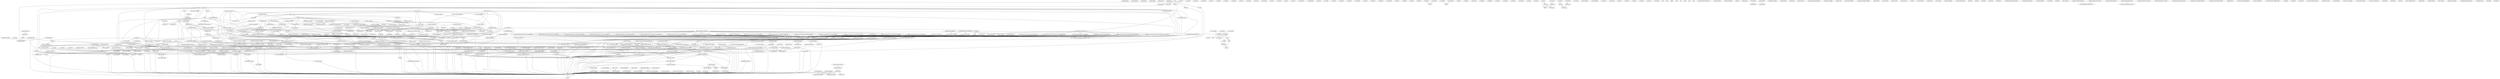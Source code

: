 digraph callgraph {
"_ZdaPv" [label="operator delete []"];
"_ZdaPvj" [label="operator delete []"];
"_ZdlPv" [label="operator delete"];
"_ZdlPvj" [label="operator delete"];
"_Znaj" [label="operator new []"];
"_Znwj" [label="operator new"];
"__aeabi_double_init" [];
"__aeabi_float_init" [];
"__assert_func" [];
"__wrap_acos" [];
"__wrap_acosf" [];
"__wrap_acosh" [];
"__wrap_acoshf" [];
"__wrap_asin" [];
"__wrap_asinf" [];
"__wrap_asinh" [];
"__wrap_asinhf" [];
"__wrap_atan" [];
"__wrap_atanf" [];
"__wrap_atanh" [];
"__wrap_atanhf" [];
"__wrap_calloc" [];
"__wrap_cbrt" [];
"__wrap_cbrtf" [];
"__wrap_ceil" [];
"__wrap_ceilf" [];
"__wrap_copysign" [];
"__wrap_copysignf" [];
"__wrap_cosh" [];
"__wrap_coshf" [];
"__wrap_drem" [];
"__wrap_dremf" [];
"__wrap_exp10" [];
"__wrap_exp10f" [];
"__wrap_exp2" [];
"__wrap_exp2f" [];
"__wrap_expm1" [];
"__wrap_expm1f" [];
"__wrap_floor" [];
"__wrap_floorf" [];
"__wrap_fma" [];
"__wrap_fmaf" [];
"__wrap_fmod" [];
"__wrap_fmodf" [];
"__wrap_free" [];
"__wrap_getchar" [];
"__wrap_hypot" [];
"__wrap_hypotf" [];
"__wrap_ldexp" [];
"__wrap_ldexpf" [];
"__wrap_log10" [];
"__wrap_log10f" [];
"__wrap_log1p" [];
"__wrap_log1pf" [];
"__wrap_log2" [];
"__wrap_log2f" [];
"__wrap_malloc" [];
"__wrap_pow" [];
"__wrap_powf" [];
"__wrap_powint" [];
"__wrap_powintf" [];
"__wrap_printf" [];
"__wrap_putchar" [];
"__wrap_puts" [];
"__wrap_realloc" [];
"__wrap_remainder" [];
"__wrap_remainderf" [];
"__wrap_remquo" [];
"__wrap_remquof" [];
"__wrap_round" [];
"__wrap_roundf" [];
"__wrap_sinh" [];
"__wrap_sinhf" [];
"__wrap_snprintf" [];
"__wrap_sprintf" [];
"__wrap_tanh" [];
"__wrap_tanhf" [];
"__wrap_trunc" [];
"__wrap_truncf" [];
"__wrap_vprintf" [];
"__wrap_vsnprintf" [];
"_atoi" [];
"_close" [];
"_data_stage_xact" [];
"_etoa" [];
"_exit" [];
"_ff_pull_const_addr" [];
"_ff_pull_n" [];
"_ff_push_const_addr" [];
"_ff_push_n" [];
"_fstat" [];
"_ftoa" [];
"_getpid" [];
"_gettimeofday" [];
"_gpio_set_irq_enabled" [];
"_hw_endpoint_alloc" [];
"_hw_endpoint_buffer_control_update32" [];
"_hw_endpoint_close" [];
"_hw_endpoint_xfer_sync" [];
"_isatty" [];
"_kill" [];
"_lseek" [];
"_ntoa_format" [];
"_ntoa_long" [];
"_ntoa_long_long" [];
"_open" [];
"_out_buffer" [];
"_out_fct" [];
"_out_null" [];
"_out_rev" [];
"_prep_out_transaction" [];
"_read" [];
"_retrieve_unique_id_on_boot" [];
"_sbrk" [];
"_times" [];
"_tu_fifo_peek" [];
"_tu_fifo_peek_n" [];
"_tu_fifo_read_n" [];
"_tu_fifo_write_n" [];
"_vsnprintf" [];
"_watchdog_enable" [];
"_write" [];
"add_alarm_under_lock" [];
"advance_index" [];
"alarm_pool_add_alarm_at" [];
"alarm_pool_add_alarm_at_force_in_context" [];
"alarm_pool_add_repeating_timer_us" [];
"alarm_pool_alarm_callback" [];
"alarm_pool_cancel_alarm" [];
"alarm_pool_core_num" [];
"alarm_pool_create" [];
"alarm_pool_create_with_unused_hardware_alarm" [];
"alarm_pool_destroy" [];
"alarm_pool_dump" [];
"alarm_pool_dump_key" [];
"alarm_pool_get_default" [];
"alarm_pool_hardware_alarm_num" [];
"alarm_pool_init_default" [];
"alarm_pool_post_alloc_init" [];
"best_effort_wfe_or_timeout" [];
"busy_wait_ms" [];
"busy_wait_until" [];
"busy_wait_us" [];
"busy_wait_us_32" [];
"cancel_repeating_timer" [];
"cdcd_control_xfer_cb" [];
"cdcd_init" [];
"cdcd_open" [];
"cdcd_reset" [];
"cdcd_xfer_cb" [];
"check_per_iteration_timeout_us" [];
"check_single_timeout_us" [];
"check_sys_clock_khz" [];
"clock_configure" [];
"clock_configure_gpin" [];
"clock_get_hz" [];
"clock_gpio_init_int_frac" [];
"clock_set_reported_hz" [];
"clock_stop" [];
"clocks_enable_resus" [];
"clocks_handle_resus" [];
"clocks_init" [];
"clocks_irq_handler" [];
"configuration_reset" [];
"critical_section_deinit" [];
"critical_section_init" [];
"critical_section_init_with_lock_num" [];
"datetime_to_str" [];
"dcd_connect" [];
"dcd_disconnect" [];
"dcd_edpt0_status_complete" [];
"dcd_edpt_clear_stall" [];
"dcd_edpt_close" [];
"dcd_edpt_close_all" [];
"dcd_edpt_open" [];
"dcd_edpt_stall" [];
"dcd_edpt_xfer" [];
"dcd_event_handler" [];
"dcd_init" [];
"dcd_int_disable" [];
"dcd_int_enable" [];
"dcd_int_handler" [];
"dcd_remote_wakeup" [];
"dcd_rp2040_irq" [];
"dcd_set_address" [];
"dcd_sof_enable" [];
"dpow_0" [];
"dpow_1" [];
"dpow_int2" [];
"dpowint_0" [];
"drem_0" [];
"e15_is_bulkin_ep" [];
"e15_is_critical_frame_period" [];
"exit" [];
"flash_cs_force" [];
"flash_do_cmd" [];
"flash_enable_xip_via_boot2" [];
"flash_get_unique_id" [];
"flash_init_boot2_copyout" [];
"flash_range_erase" [];
"flash_range_program" [];
"fpow_0" [];
"fpow_int2" [];
"fpowint_0" [];
"frem_0" [];
"frequency_count_khz" [];
"get_user_irq_claim_index" [];
"getchar_timeout_us" [];
"gpio_acknowledge_irq" [];
"gpio_add_raw_irq_handler_masked" [];
"gpio_add_raw_irq_handler_with_order_priority_masked" [];
"gpio_debug_pins_init" [];
"gpio_default_irq_handler" [];
"gpio_deinit" [];
"gpio_get_drive_strength" [];
"gpio_get_function" [];
"gpio_get_pad" [];
"gpio_get_slew_rate" [];
"gpio_init" [];
"gpio_init_mask" [];
"gpio_is_input_hysteresis_enabled" [];
"gpio_remove_raw_irq_handler_masked" [];
"gpio_set_dormant_irq_enabled" [];
"gpio_set_drive_strength" [];
"gpio_set_function" [];
"gpio_set_inover" [];
"gpio_set_input_enabled" [];
"gpio_set_input_hysteresis_enabled" [];
"gpio_set_irq_callback" [];
"gpio_set_irq_enabled" [];
"gpio_set_irq_enabled_with_callback" [];
"gpio_set_irqover" [];
"gpio_set_oeover" [];
"gpio_set_outover" [];
"gpio_set_pulls" [];
"gpio_set_slew_rate" [];
"hard_assertion_failure" [];
"hardware_alarm_cancel" [];
"hardware_alarm_claim" [];
"hardware_alarm_claim_unused" [];
"hardware_alarm_force_irq" [];
"hardware_alarm_irq_handler" [];
"hardware_alarm_is_claimed" [];
"hardware_alarm_set_callback" [];
"hardware_alarm_set_target" [];
"hardware_alarm_unclaim" [];
"hw_claim_clear" [];
"hw_claim_lock" [];
"hw_claim_or_assert" [];
"hw_claim_unlock" [];
"hw_claim_unused_from_range" [];
"hw_endpoint_close" [];
"hw_endpoint_get_by_addr" [];
"hw_endpoint_init" [];
"hw_endpoint_reset_transfer" [];
"hw_endpoint_start_next_buffer" [];
"hw_endpoint_xfer" [];
"hw_endpoint_xfer_continue" [];
"hw_endpoint_xfer_start" [];
"hw_handle_buff_status" [];
"hw_is_claimed" [];
"i2c_deinit" [];
"i2c_init" [];
"i2c_read_blocking" [];
"i2c_read_blocking_internal" [];
"i2c_read_blocking_until" [];
"i2c_read_timeout_per_char_us" [];
"i2c_set_baudrate" [];
"i2c_set_slave_mode" [];
"i2c_write_blocking" [];
"i2c_write_blocking_internal" [];
"i2c_write_blocking_until" [];
"i2c_write_timeout_per_char_us" [];
"init_per_iteration_timeout_us" [];
"init_single_timeout_until" [];
"insert_branch_and_link" [];
"invoke_class_control" [];
"irq_add_shared_handler" [];
"irq_add_tail_to_free_list" [];
"irq_get_exclusive_handler" [];
"irq_get_priority" [];
"irq_get_vtable_handler" [];
"irq_has_shared_handler" [];
"irq_init_priorities" [];
"irq_is_enabled" [];
"irq_remove_handler" [];
"irq_set_enabled" [];
"irq_set_exclusive_handler" [];
"irq_set_mask_enabled" [];
"irq_set_pending" [];
"irq_set_priority" [];
"ll_sht3x_read_status_register" [];
"lock_init" [];
"low_priority_worker_irq" [];
"main" [];
"make_branch" [];
"missing_double_func_shim" [];
"missing_float_func_shim" [];
"mutex_enter_block_until" [];
"mutex_enter_blocking" [];
"mutex_enter_timeout_ms" [];
"mutex_enter_timeout_us" [];
"mutex_exit" [];
"mutex_init" [];
"mutex_try_enter" [];
"mutex_try_enter_block_until" [];
"next_striped_spin_lock_num" [];
"panic" [];
"panic_unsupported" [];
"ph_add_child_node" [];
"ph_clear" [];
"ph_create" [];
"ph_destroy" [];
"ph_dump" [];
"ph_dump_node" [];
"ph_merge_nodes" [];
"ph_merge_two_pass" [];
"ph_post_alloc_init" [];
"ph_remove_and_free_node" [];
"ph_remove_any_head" [];
"ph_remove_head" [];
"pico_get_unique_board_id" [];
"pico_get_unique_board_id_string" [];
"pll_deinit" [];
"pll_init" [];
"prepare_ep_buffer" [];
"process_control_request" [];
"process_get_descriptor" [];
"process_set_config" [];
"putchar_raw" [];
"puts_raw" [];
"queue_add_blocking" [];
"queue_add_internal" [];
"queue_free" [];
"queue_init_with_spinlock" [];
"queue_peek_blocking" [];
"queue_peek_internal" [];
"queue_remove_blocking" [];
"queue_remove_internal" [];
"queue_try_add" [];
"queue_try_peek" [];
"queue_try_remove" [];
"recursive_mutex_enter_block_until" [];
"recursive_mutex_enter_blocking" [];
"recursive_mutex_enter_timeout_ms" [];
"recursive_mutex_enter_timeout_us" [];
"recursive_mutex_exit" [];
"recursive_mutex_init" [];
"recursive_mutex_try_enter" [];
"repeating_timer_callback" [];
"reset_non_control_endpoints" [];
"reset_usb_boot" [];
"resetd_control_xfer_cb" [];
"resetd_init" [];
"resetd_open" [];
"resetd_reset" [];
"resetd_xfer_cb" [];
"rom_data_lookup" [];
"rom_func_lookup" [];
"rom_funcs_lookup" [];
"rp2040_chip_version" [];
"rp2040_usb_device_enumeration_fix" [];
"rp2040_usb_init" [];
"running_on_fpga" [];
"runtime_init" [];
"runtime_install_stack_guard" [];
"sem_acquire_block_until" [];
"sem_acquire_blocking" [];
"sem_acquire_timeout_ms" [];
"sem_acquire_timeout_us" [];
"sem_available" [];
"sem_init" [];
"sem_release" [];
"sem_reset" [];
"sem_try_acquire" [];
"sensirion_common_bytes_to_float" [];
"sensirion_common_bytes_to_int16_t" [];
"sensirion_common_bytes_to_int32_t" [];
"sensirion_common_bytes_to_uint16_t" [];
"sensirion_common_bytes_to_uint32_t" [];
"sensirion_common_copy_bytes" [];
"sensirion_common_float_to_bytes" [];
"sensirion_common_int16_t_to_bytes" [];
"sensirion_common_int32_t_to_bytes" [];
"sensirion_common_uint16_t_to_bytes" [];
"sensirion_common_uint32_t_to_bytes" [];
"sensirion_i2c_add_bytes_to_buffer" [];
"sensirion_i2c_add_command16_to_buffer" [];
"sensirion_i2c_add_command8_to_buffer" [];
"sensirion_i2c_add_command_to_buffer" [];
"sensirion_i2c_add_float_to_buffer" [];
"sensirion_i2c_add_int16_t_to_buffer" [];
"sensirion_i2c_add_int32_t_to_buffer" [];
"sensirion_i2c_add_uint16_t_to_buffer" [];
"sensirion_i2c_add_uint32_t_to_buffer" [];
"sensirion_i2c_check_crc" [];
"sensirion_i2c_delayed_read_cmd" [];
"sensirion_i2c_fill_cmd_send_buf" [];
"sensirion_i2c_general_call_reset" [];
"sensirion_i2c_generate_crc" [];
"sensirion_i2c_hal_read" [];
"sensirion_i2c_hal_sleep_usec" [];
"sensirion_i2c_hal_write" [];
"sensirion_i2c_read_cmd" [];
"sensirion_i2c_read_data_inplace" [];
"sensirion_i2c_read_words" [];
"sensirion_i2c_read_words_as_bytes" [];
"sensirion_i2c_write_cmd" [];
"sensirion_i2c_write_cmd_with_args" [];
"sensirion_i2c_write_data" [];
"set_raw_irq_handler_and_unlock" [];
"set_sys_clock_48mhz" [];
"set_sys_clock_pll" [];
"settimeofday" [];
"setup_default_uart" [];
"sht3x_blocking_read_measurement" [];
"sht3x_clear_status_register" [];
"sht3x_disable_heater" [];
"sht3x_enable_heater" [];
"sht3x_init" [];
"sht3x_measure_single_shot" [];
"sht3x_measure_single_shot_high_repeatability" [];
"sht3x_measure_single_shot_high_repeatability_clock_stretching" [];
"sht3x_measure_single_shot_low_repeatability" [];
"sht3x_measure_single_shot_low_repeatability_clock_stretching" [];
"sht3x_measure_single_shot_medium_repeatability" [];
"sht3x_measure_single_shot_medium_repeatability_clock_stretching" [];
"sht3x_read_measurement" [];
"sht3x_read_status_register" [];
"sht3x_soft_reset" [];
"sht3x_start_art_measurement" [];
"sht3x_start_measurement_0_5_mps_high_repeatability" [];
"sht3x_start_measurement_0_5_mps_low_repeatability" [];
"sht3x_start_measurement_0_5_mps_medium_repeatability" [];
"sht3x_start_measurement_10_mps_high_repeatability" [];
"sht3x_start_measurement_10_mps_low_repeatability" [];
"sht3x_start_measurement_10_mps_medium_repeatability" [];
"sht3x_start_measurement_1_mps_high_repeatability" [];
"sht3x_start_measurement_1_mps_low_repeatability" [];
"sht3x_start_measurement_1_mps_medium_repeatability" [];
"sht3x_start_measurement_2_mps_high_repeatability" [];
"sht3x_start_measurement_2_mps_low_repeatability" [];
"sht3x_start_measurement_2_mps_medium_repeatability" [];
"sht3x_start_measurement_4_mps_high_repeatability" [];
"sht3x_start_measurement_4_mps_low_repeatability" [];
"sht3x_start_measurement_4_mps_medium_repeatability" [];
"sht3x_start_periodic_measurement" [];
"sht3x_stop_measurement" [];
"signal_humidity" [];
"signal_temperature" [];
"sleep_ms" [];
"sleep_until" [];
"sleep_until_callback" [];
"sleep_us" [];
"spin_lock_claim" [];
"spin_lock_claim_mask" [];
"spin_lock_claim_unused" [];
"spin_lock_init" [];
"spin_lock_is_claimed" [];
"spin_lock_unclaim" [];
"spin_locks_reset" [];
"stdio_buffered_printer" [];
"stdio_filter_driver" [];
"stdio_flush" [];
"stdio_get_until" [];
"stdio_init_all" [];
"stdio_out_chars_crlf" [];
"stdio_out_chars_no_crlf" [];
"stdio_put_string" [];
"stdio_set_chars_available_callback" [];
"stdio_set_driver_enabled" [];
"stdio_set_translate_crlf" [];
"stdio_stack_buffer_flush" [];
"stdio_usb_connected" [];
"stdio_usb_in_chars" [];
"stdio_usb_init" [];
"stdio_usb_out_chars" [];
"stdio_usb_set_chars_available_callback" [];
"stdout_serialize_begin" [];
"stdout_serialize_end" [];
"sync_ep_buffer" [];
"time_us_64" [];
"timer_pool_entry_comparator" [];
"timer_task" [];
"tu_desc_find" [];
"tu_desc_find2" [];
"tu_desc_find3" [];
"tu_desc_get_interface_total_len" [];
"tu_edpt_bind_driver" [];
"tu_edpt_claim" [];
"tu_edpt_release" [];
"tu_edpt_stream_init" [];
"tu_edpt_stream_read" [];
"tu_edpt_stream_read_xfer" [];
"tu_edpt_stream_write" [];
"tu_edpt_stream_write_xfer" [];
"tu_edpt_stream_write_zlp_if_needed" [];
"tu_edpt_validate" [];
"tu_fifo_advance_read_pointer" [];
"tu_fifo_advance_write_pointer" [];
"tu_fifo_clear" [];
"tu_fifo_config" [];
"tu_fifo_correct_read_pointer" [];
"tu_fifo_count" [];
"tu_fifo_empty" [];
"tu_fifo_full" [];
"tu_fifo_get_read_info" [];
"tu_fifo_get_write_info" [];
"tu_fifo_overflowed" [];
"tu_fifo_peek" [];
"tu_fifo_peek_n" [];
"tu_fifo_read" [];
"tu_fifo_read_n" [];
"tu_fifo_read_n_const_addr_full_words" [];
"tu_fifo_remaining" [];
"tu_fifo_set_overwritable" [];
"tu_fifo_write" [];
"tu_fifo_write_n" [];
"tu_fifo_write_n_const_addr_full_words" [];
"tud_cdc_line_coding_cb" [];
"tud_cdc_n_available" [];
"tud_cdc_n_connected" [];
"tud_cdc_n_get_line_coding" [];
"tud_cdc_n_get_line_state" [];
"tud_cdc_n_peek" [];
"tud_cdc_n_read" [];
"tud_cdc_n_read_flush" [];
"tud_cdc_n_set_wanted_char" [];
"tud_cdc_n_write" [];
"tud_cdc_n_write_available" [];
"tud_cdc_n_write_clear" [];
"tud_cdc_n_write_flush" [];
"tud_cdc_rx_cb" [];
"tud_connect" [];
"tud_connected" [];
"tud_control_status" [];
"tud_control_xfer" [];
"tud_descriptor_configuration_cb" [];
"tud_descriptor_device_cb" [];
"tud_descriptor_string_cb" [];
"tud_disconnect" [];
"tud_init" [];
"tud_inited" [];
"tud_mounted" [];
"tud_remote_wakeup" [];
"tud_speed_get" [];
"tud_suspended" [];
"tud_task_event_ready" [];
"tud_task_ext" [];
"tusb_init" [];
"tusb_inited" [];
"uart_deinit" [];
"uart_disable_before_lcr_write" [];
"uart_init" [];
"uart_is_readable_within_us" [];
"uart_set_baudrate" [];
"uart_set_break" [];
"uart_set_fifo_enabled" [];
"uart_set_format" [];
"uart_set_translate_crlf" [];
"uart_write_lcr_bits_masked" [];
"usb_irq" [];
"usbd_app_driver_get_cb" [];
"usbd_control_reset" [];
"usbd_control_set_complete_callback" [];
"usbd_control_set_request" [];
"usbd_control_xfer_cb" [];
"usbd_defer_func" [];
"usbd_edpt_busy" [];
"usbd_edpt_claim" [];
"usbd_edpt_clear_stall" [];
"usbd_edpt_close" [];
"usbd_edpt_open" [];
"usbd_edpt_release" [];
"usbd_edpt_stall" [];
"usbd_edpt_stalled" [];
"usbd_edpt_xfer" [];
"usbd_edpt_xfer_fifo" [];
"usbd_int_set" [];
"usbd_open_edpt_pair" [];
"usbd_reset" [];
"usbd_sof_enable" [];
"user_irq_claim" [];
"user_irq_claim_unused" [];
"user_irq_is_claimed" [];
"user_irq_unclaim" [];
"vfctprintf" [];
"vreg_set_voltage" [];
"watchdog_caused_reboot" [];
"watchdog_enable" [];
"watchdog_enable_caused_reboot" [];
"watchdog_get_count" [];
"watchdog_reboot" [];
"watchdog_start_tick" [];
"watchdog_update" [];
"xosc_disable" [];
"xosc_dormant" [];
"xosc_init" [];
"__aeabi_double_init" -> "__assert_func" [style=solid];
"__aeabi_double_init" -> "missing_double_func_shim" [style=dotted];
"__aeabi_double_init" -> "panic" [style=solid];
"__aeabi_double_init" -> "rom_data_lookup" [style=solid];
"__aeabi_double_init" -> "rom_func_lookup" [style=solid];
"__aeabi_float_init" -> "__assert_func" [style=solid];
"__aeabi_float_init" -> "missing_float_func_shim" [style=dotted];
"__aeabi_float_init" -> "rom_data_lookup" [style=solid];
"__aeabi_float_init" -> "rom_func_lookup" [style=solid];
"__assert_func" -> "_exit" [style=solid];
"__wrap_calloc" -> "panic" [style=solid];
"__wrap_fmod" -> "drem_0" [style=solid];
"__wrap_fmodf" -> "frem_0" [style=solid];
"__wrap_getchar" -> "__assert_func" [style=solid];
"__wrap_getchar" -> "stdio_get_until" [style=solid];
"__wrap_malloc" -> "panic" [style=solid];
"__wrap_pow" -> "dpow_0" [style=solid];
"__wrap_pow" -> "dpow_1" [style=solid];
"__wrap_powf" -> "fpow_0" [style=solid];
"__wrap_powint" -> "dpowint_0" [style=solid];
"__wrap_powintf" -> "fpowint_0" [style=solid];
"__wrap_putchar" -> "stdio_put_string" [style=solid];
"__wrap_puts" -> "stdio_flush" [style=solid];
"__wrap_puts" -> "stdio_put_string" [style=solid];
"__wrap_realloc" -> "panic" [style=solid];
"__wrap_remquo" -> "drem_0" [style=solid];
"__wrap_remquof" -> "frem_0" [style=solid];
"__wrap_snprintf" -> "_out_buffer" [style=dotted];
"__wrap_snprintf" -> "_vsnprintf" [style=solid];
"__wrap_sprintf" -> "_out_buffer" [style=dotted];
"__wrap_sprintf" -> "_vsnprintf" [style=solid];
"__wrap_vprintf" -> "stdio_buffered_printer" [style=dotted];
"__wrap_vprintf" -> "stdio_flush" [style=solid];
"__wrap_vprintf" -> "stdio_stack_buffer_flush" [style=solid];
"__wrap_vprintf" -> "stdout_serialize_begin" [style=solid];
"__wrap_vprintf" -> "stdout_serialize_end" [style=solid];
"__wrap_vprintf" -> "vfctprintf" [style=solid];
"__wrap_vsnprintf" -> "_out_buffer" [style=dotted];
"__wrap_vsnprintf" -> "_vsnprintf" [style=solid];
"_data_stage_xact" -> "usbd_edpt_xfer" [style=solid];
"_etoa" -> "_ftoa" [style=solid];
"_etoa" -> "_ntoa_long" [style=solid];
"_ff_pull_n" -> "_ff_pull_const_addr" [style=solid];
"_ff_push_n" -> "_ff_push_const_addr" [style=solid];
"_ftoa" -> "_etoa" [style=solid];
"_ftoa" -> "_out_rev" [style=solid];
"_gettimeofday" -> "__assert_func" [style=solid];
"_gettimeofday" -> "time_us_64" [style=solid];
"_gpio_set_irq_enabled" -> "gpio_acknowledge_irq" [style=solid];
"_hw_endpoint_alloc" -> "__assert_func" [style=solid];
"_hw_endpoint_buffer_control_update32" -> "panic" [style=solid];
"_hw_endpoint_xfer_sync" -> "sync_ep_buffer" [style=solid];
"_ntoa_format" -> "_out_rev" [style=solid];
"_ntoa_long" -> "_ntoa_format" [style=solid];
"_ntoa_long_long" -> "_ntoa_format" [style=solid];
"_prep_out_transaction" -> "tu_fifo_remaining" [style=solid];
"_prep_out_transaction" -> "usbd_edpt_claim" [style=solid];
"_prep_out_transaction" -> "usbd_edpt_release" [style=solid];
"_prep_out_transaction" -> "usbd_edpt_xfer" [style=solid];
"_read" -> "stdio_get_until" [style=solid];
"_retrieve_unique_id_on_boot" -> "flash_get_unique_id" [style=solid];
"_times" -> "__assert_func" [style=solid];
"_times" -> "time_us_64" [style=solid];
"_tu_fifo_peek_n" -> "_ff_pull_n" [style=solid];
"_tu_fifo_read_n" -> "_tu_fifo_peek_n" [style=solid];
"_tu_fifo_read_n" -> "advance_index" [style=solid];
"_tu_fifo_read_n" -> "mutex_enter_timeout_ms" [style=solid];
"_tu_fifo_read_n" -> "mutex_exit" [style=solid];
"_tu_fifo_write_n" -> "_ff_push_n" [style=solid];
"_tu_fifo_write_n" -> "advance_index" [style=solid];
"_tu_fifo_write_n" -> "mutex_enter_timeout_ms" [style=solid];
"_tu_fifo_write_n" -> "mutex_exit" [style=solid];
"_vsnprintf" -> "_atoi" [style=solid];
"_vsnprintf" -> "_etoa" [style=solid];
"_vsnprintf" -> "_ftoa" [style=solid];
"_vsnprintf" -> "_ntoa_long" [style=solid];
"_vsnprintf" -> "_ntoa_long_long" [style=solid];
"_vsnprintf" -> "_out_null" [style=dotted];
"_watchdog_enable" -> "watchdog_update" [style=solid];
"_write" -> "stdio_put_string" [style=solid];
"add_alarm_under_lock" -> "__assert_func" [style=solid];
"add_alarm_under_lock" -> "hardware_alarm_set_target" [style=solid];
"add_alarm_under_lock" -> "ph_merge_nodes" [style=solid];
"add_alarm_under_lock" -> "ph_remove_and_free_node" [style=solid];
"alarm_pool_add_alarm_at" -> "__assert_func" [style=solid];
"alarm_pool_add_alarm_at" -> "add_alarm_under_lock" [style=solid];
"alarm_pool_add_alarm_at" -> "time_us_64" [style=solid];
"alarm_pool_add_alarm_at_force_in_context" -> "__assert_func" [style=solid];
"alarm_pool_add_alarm_at_force_in_context" -> "add_alarm_under_lock" [style=solid];
"alarm_pool_add_alarm_at_force_in_context" -> "hardware_alarm_force_irq" [style=solid];
"alarm_pool_add_repeating_timer_us" -> "__assert_func" [style=solid];
"alarm_pool_add_repeating_timer_us" -> "alarm_pool_add_alarm_at" [style=solid];
"alarm_pool_add_repeating_timer_us" -> "repeating_timer_callback" [style=dotted];
"alarm_pool_add_repeating_timer_us" -> "time_us_64" [style=solid];
"alarm_pool_alarm_callback" -> "__assert_func" [style=solid];
"alarm_pool_alarm_callback" -> "add_alarm_under_lock" [style=solid];
"alarm_pool_alarm_callback" -> "hardware_alarm_set_target" [style=solid];
"alarm_pool_alarm_callback" -> "ph_remove_head" [style=solid];
"alarm_pool_alarm_callback" -> "time_us_64" [style=solid];
"alarm_pool_cancel_alarm" -> "__assert_func" [style=solid];
"alarm_pool_cancel_alarm" -> "ph_remove_and_free_node" [style=solid];
"alarm_pool_create" -> "alarm_pool_post_alloc_init" [style=solid];
"alarm_pool_create" -> "hardware_alarm_claim" [style=solid];
"alarm_pool_create" -> "ph_create" [style=solid];
"alarm_pool_create" -> "timer_pool_entry_comparator" [style=dotted];
"alarm_pool_create_with_unused_hardware_alarm" -> "alarm_pool_post_alloc_init" [style=solid];
"alarm_pool_create_with_unused_hardware_alarm" -> "hardware_alarm_claim_unused" [style=solid];
"alarm_pool_create_with_unused_hardware_alarm" -> "ph_create" [style=solid];
"alarm_pool_create_with_unused_hardware_alarm" -> "timer_pool_entry_comparator" [style=dotted];
"alarm_pool_destroy" -> "__assert_func" [style=solid];
"alarm_pool_destroy" -> "hardware_alarm_set_callback" [style=solid];
"alarm_pool_destroy" -> "hardware_alarm_unclaim" [style=solid];
"alarm_pool_destroy" -> "ph_destroy" [style=solid];
"alarm_pool_dump" -> "alarm_pool_dump_key" [style=dotted];
"alarm_pool_dump" -> "ph_dump" [style=solid];
"alarm_pool_dump_key" -> "__assert_func" [style=solid];
"alarm_pool_get_default" -> "__assert_func" [style=solid];
"alarm_pool_init_default" -> "alarm_pool_post_alloc_init" [style=solid];
"alarm_pool_init_default" -> "hardware_alarm_claim" [style=solid];
"alarm_pool_init_default" -> "lock_init" [style=solid];
"alarm_pool_init_default" -> "ph_post_alloc_init" [style=solid];
"alarm_pool_init_default" -> "timer_pool_entry_comparator" [style=dotted];
"alarm_pool_post_alloc_init" -> "alarm_pool_alarm_callback" [style=dotted];
"alarm_pool_post_alloc_init" -> "hardware_alarm_cancel" [style=solid];
"alarm_pool_post_alloc_init" -> "hardware_alarm_set_callback" [style=solid];
"alarm_pool_post_alloc_init" -> "next_striped_spin_lock_num" [style=solid];
"best_effort_wfe_or_timeout" -> "alarm_pool_add_alarm_at" [style=solid];
"best_effort_wfe_or_timeout" -> "alarm_pool_cancel_alarm" [style=solid];
"best_effort_wfe_or_timeout" -> "alarm_pool_get_default" [style=solid];
"best_effort_wfe_or_timeout" -> "sleep_until_callback" [style=dotted];
"busy_wait_ms" -> "busy_wait_us" [style=solid];
"busy_wait_ms" -> "busy_wait_us_32" [style=solid];
"busy_wait_us" -> "__assert_func" [style=solid];
"busy_wait_us" -> "busy_wait_until" [style=solid];
"busy_wait_us" -> "time_us_64" [style=solid];
"busy_wait_us_32" -> "busy_wait_us" [style=solid];
"cancel_repeating_timer" -> "alarm_pool_cancel_alarm" [style=solid];
"cdcd_control_xfer_cb" -> "tu_fifo_set_overwritable" [style=solid];
"cdcd_control_xfer_cb" -> "tud_cdc_line_coding_cb" [style=dotted];
"cdcd_control_xfer_cb" -> "tud_control_status" [style=solid];
"cdcd_control_xfer_cb" -> "tud_control_xfer" [style=solid];
"cdcd_init" -> "mutex_init" [style=solid];
"cdcd_init" -> "tu_fifo_config" [style=solid];
"cdcd_open" -> "_prep_out_transaction" [style=solid];
"cdcd_open" -> "usbd_edpt_open" [style=solid];
"cdcd_open" -> "usbd_open_edpt_pair" [style=solid];
"cdcd_reset" -> "tu_fifo_clear" [style=solid];
"cdcd_reset" -> "tu_fifo_set_overwritable" [style=solid];
"cdcd_xfer_cb" -> "_prep_out_transaction" [style=solid];
"cdcd_xfer_cb" -> "tu_fifo_count" [style=solid];
"cdcd_xfer_cb" -> "tu_fifo_empty" [style=solid];
"cdcd_xfer_cb" -> "tu_fifo_write_n" [style=solid];
"cdcd_xfer_cb" -> "tud_cdc_n_write_flush" [style=solid];
"cdcd_xfer_cb" -> "tud_cdc_rx_cb" [style=dotted];
"cdcd_xfer_cb" -> "usbd_edpt_claim" [style=solid];
"cdcd_xfer_cb" -> "usbd_edpt_xfer" [style=solid];
"check_per_iteration_timeout_us" -> "__assert_func" [style=solid];
"check_per_iteration_timeout_us" -> "time_us_64" [style=solid];
"clock_configure" -> "__assert_func" [style=solid];
"clock_configure_gpin" -> "clock_configure" [style=solid];
"clock_configure_gpin" -> "gpio_set_function" [style=solid];
"clock_gpio_init_int_frac" -> "gpio_set_function" [style=solid];
"clocks_enable_resus" -> "clocks_irq_handler" [style=dotted];
"clocks_enable_resus" -> "irq_set_enabled" [style=solid];
"clocks_enable_resus" -> "irq_set_exclusive_handler" [style=solid];
"clocks_handle_resus" -> "__assert_func" [style=solid];
"clocks_handle_resus" -> "clock_configure" [style=solid];
"clocks_handle_resus" -> "clock_get_hz" [style=solid];
"clocks_init" -> "clock_configure" [style=solid];
"clocks_init" -> "pll_init" [style=solid];
"clocks_init" -> "running_on_fpga" [style=solid];
"clocks_init" -> "watchdog_start_tick" [style=solid];
"clocks_init" -> "xosc_init" [style=solid];
"clocks_irq_handler" -> "clocks_handle_resus" [style=solid];
"clocks_irq_handler" -> "panic" [style=solid];
"configuration_reset" -> "usbd_app_driver_get_cb" [style=dotted];
"critical_section_deinit" -> "spin_lock_unclaim" [style=solid];
"critical_section_init" -> "critical_section_init_with_lock_num" [style=solid];
"critical_section_init" -> "spin_lock_claim_unused" [style=solid];
"dcd_edpt_clear_stall" -> "_hw_endpoint_buffer_control_update32" [style=solid];
"dcd_edpt_clear_stall" -> "hw_endpoint_get_by_addr" [style=solid];
"dcd_edpt_close" -> "hw_endpoint_close" [style=solid];
"dcd_edpt_close_all" -> "reset_non_control_endpoints" [style=solid];
"dcd_edpt_open" -> "__assert_func" [style=solid];
"dcd_edpt_open" -> "hw_endpoint_init" [style=solid];
"dcd_edpt_stall" -> "_hw_endpoint_buffer_control_update32" [style=solid];
"dcd_edpt_stall" -> "hw_endpoint_get_by_addr" [style=solid];
"dcd_edpt_xfer" -> "__assert_func" [style=solid];
"dcd_edpt_xfer" -> "hw_endpoint_xfer" [style=solid];
"dcd_event_handler" -> "tu_fifo_write" [style=solid];
"dcd_event_handler" -> "usbd_app_driver_get_cb" [style=dotted];
"dcd_init" -> "__assert_func" [style=solid];
"dcd_init" -> "dcd_connect" [style=solid];
"dcd_init" -> "dcd_rp2040_irq" [style=dotted];
"dcd_init" -> "hw_endpoint_init" [style=solid];
"dcd_init" -> "irq_add_shared_handler" [style=solid];
"dcd_init" -> "reset_non_control_endpoints" [style=solid];
"dcd_init" -> "rp2040_usb_init" [style=solid];
"dcd_int_disable" -> "__assert_func" [style=solid];
"dcd_int_disable" -> "irq_set_enabled" [style=solid];
"dcd_int_enable" -> "__assert_func" [style=solid];
"dcd_int_enable" -> "irq_set_enabled" [style=solid];
"dcd_int_handler" -> "dcd_rp2040_irq" [style=solid];
"dcd_remote_wakeup" -> "__assert_func" [style=solid];
"dcd_rp2040_irq" -> "dcd_event_handler" [style=solid];
"dcd_rp2040_irq" -> "hw_endpoint_get_by_addr" [style=solid];
"dcd_rp2040_irq" -> "hw_endpoint_start_next_buffer" [style=solid];
"dcd_rp2040_irq" -> "hw_handle_buff_status" [style=solid];
"dcd_rp2040_irq" -> "panic" [style=solid];
"dcd_rp2040_irq" -> "reset_non_control_endpoints" [style=solid];
"dcd_set_address" -> "__assert_func" [style=solid];
"dcd_set_address" -> "hw_endpoint_xfer" [style=solid];
"dpow_0" -> "dpow_0" [style=solid];
"dpow_0" -> "dpow_1" [style=solid];
"dpow_0" -> "dpow_int2" [style=solid];
"dpow_int2" -> "dpow_int2" [style=solid];
"dpowint_0" -> "dpow_1" [style=solid];
"dpowint_0" -> "dpow_int2" [style=solid];
"dpowint_0" -> "dpowint_0" [style=solid];
"e15_is_critical_frame_period" -> "e15_is_bulkin_ep" [style=solid];
"exit" -> "_exit" [style=solid];
"flash_do_cmd" -> "__assert_func" [style=solid];
"flash_do_cmd" -> "flash_cs_force" [style=solid];
"flash_do_cmd" -> "flash_enable_xip_via_boot2" [style=solid];
"flash_do_cmd" -> "flash_init_boot2_copyout" [style=solid];
"flash_get_unique_id" -> "flash_do_cmd" [style=solid];
"flash_range_erase" -> "__assert_func" [style=solid];
"flash_range_erase" -> "flash_enable_xip_via_boot2" [style=solid];
"flash_range_erase" -> "flash_init_boot2_copyout" [style=solid];
"flash_range_program" -> "__assert_func" [style=solid];
"flash_range_program" -> "flash_enable_xip_via_boot2" [style=solid];
"flash_range_program" -> "flash_init_boot2_copyout" [style=solid];
"fpow_0" -> "fpow_0" [style=solid];
"fpow_0" -> "fpow_int2" [style=solid];
"fpow_int2" -> "fpow_int2" [style=solid];
"fpowint_0" -> "fpow_int2" [style=solid];
"fpowint_0" -> "fpowint_0" [style=solid];
"frequency_count_khz" -> "clock_get_hz" [style=solid];
"getchar_timeout_us" -> "__assert_func" [style=solid];
"getchar_timeout_us" -> "stdio_get_until" [style=solid];
"getchar_timeout_us" -> "time_us_64" [style=solid];
"gpio_add_raw_irq_handler_masked" -> "gpio_add_raw_irq_handler_with_order_priority_masked" [style=solid];
"gpio_add_raw_irq_handler_with_order_priority_masked" -> "__assert_func" [style=solid];
"gpio_add_raw_irq_handler_with_order_priority_masked" -> "irq_add_shared_handler" [style=solid];
"gpio_debug_pins_init" -> "gpio_init_mask" [style=solid];
"gpio_default_irq_handler" -> "gpio_acknowledge_irq" [style=solid];
"gpio_deinit" -> "gpio_set_function" [style=solid];
"gpio_init" -> "gpio_set_function" [style=solid];
"gpio_init_mask" -> "gpio_init" [style=solid];
"gpio_remove_raw_irq_handler_masked" -> "__assert_func" [style=solid];
"gpio_remove_raw_irq_handler_masked" -> "irq_remove_handler" [style=solid];
"gpio_set_dormant_irq_enabled" -> "_gpio_set_irq_enabled" [style=solid];
"gpio_set_irq_callback" -> "gpio_default_irq_handler" [style=dotted];
"gpio_set_irq_callback" -> "irq_add_shared_handler" [style=solid];
"gpio_set_irq_callback" -> "irq_remove_handler" [style=solid];
"gpio_set_irq_enabled" -> "_gpio_set_irq_enabled" [style=solid];
"gpio_set_irq_enabled_with_callback" -> "gpio_set_irq_callback" [style=solid];
"gpio_set_irq_enabled_with_callback" -> "gpio_set_irq_enabled" [style=solid];
"gpio_set_irq_enabled_with_callback" -> "irq_set_enabled" [style=solid];
"hard_assertion_failure" -> "panic" [style=solid];
"hardware_alarm_claim" -> "hw_claim_or_assert" [style=solid];
"hardware_alarm_claim_unused" -> "hw_claim_unused_from_range" [style=solid];
"hardware_alarm_is_claimed" -> "hw_is_claimed" [style=solid];
"hardware_alarm_set_callback" -> "hardware_alarm_irq_handler" [style=dotted];
"hardware_alarm_set_callback" -> "irq_get_vtable_handler" [style=solid];
"hardware_alarm_set_callback" -> "irq_remove_handler" [style=solid];
"hardware_alarm_set_callback" -> "irq_set_enabled" [style=solid];
"hardware_alarm_set_callback" -> "irq_set_exclusive_handler" [style=solid];
"hardware_alarm_set_target" -> "__assert_func" [style=solid];
"hardware_alarm_set_target" -> "time_us_64" [style=solid];
"hardware_alarm_unclaim" -> "hw_claim_clear" [style=solid];
"hw_claim_clear" -> "__assert_func" [style=solid];
"hw_claim_clear" -> "hw_claim_lock" [style=solid];
"hw_claim_clear" -> "hw_claim_unlock" [style=solid];
"hw_claim_or_assert" -> "hw_claim_lock" [style=solid];
"hw_claim_or_assert" -> "hw_claim_unlock" [style=solid];
"hw_claim_or_assert" -> "panic" [style=solid];
"hw_claim_unused_from_range" -> "hw_claim_lock" [style=solid];
"hw_claim_unused_from_range" -> "hw_claim_unlock" [style=solid];
"hw_claim_unused_from_range" -> "panic" [style=solid];
"hw_endpoint_close" -> "_hw_endpoint_close" [style=solid];
"hw_endpoint_close" -> "hw_endpoint_get_by_addr" [style=solid];
"hw_endpoint_init" -> "_hw_endpoint_alloc" [style=solid];
"hw_endpoint_init" -> "hw_endpoint_get_by_addr" [style=solid];
"hw_endpoint_start_next_buffer" -> "_hw_endpoint_buffer_control_update32" [style=solid];
"hw_endpoint_start_next_buffer" -> "prepare_ep_buffer" [style=solid];
"hw_endpoint_xfer" -> "hw_endpoint_get_by_addr" [style=solid];
"hw_endpoint_xfer" -> "hw_endpoint_xfer_start" [style=solid];
"hw_endpoint_xfer_continue" -> "_hw_endpoint_xfer_sync" [style=solid];
"hw_endpoint_xfer_continue" -> "e15_is_critical_frame_period" [style=solid];
"hw_endpoint_xfer_continue" -> "hw_endpoint_start_next_buffer" [style=solid];
"hw_endpoint_xfer_continue" -> "panic" [style=solid];
"hw_endpoint_xfer_start" -> "e15_is_bulkin_ep" [style=solid];
"hw_endpoint_xfer_start" -> "e15_is_critical_frame_period" [style=solid];
"hw_endpoint_xfer_start" -> "hw_endpoint_reset_transfer" [style=solid];
"hw_endpoint_xfer_start" -> "hw_endpoint_start_next_buffer" [style=solid];
"hw_handle_buff_status" -> "dcd_event_handler" [style=solid];
"hw_handle_buff_status" -> "hw_endpoint_reset_transfer" [style=solid];
"hw_handle_buff_status" -> "hw_endpoint_xfer_continue" [style=solid];
"i2c_init" -> "i2c_set_baudrate" [style=solid];
"i2c_read_blocking" -> "i2c_read_blocking_internal" [style=solid];
"i2c_read_blocking_until" -> "i2c_read_blocking_internal" [style=solid];
"i2c_read_blocking_until" -> "init_single_timeout_until" [style=solid];
"i2c_read_timeout_per_char_us" -> "i2c_read_blocking_internal" [style=solid];
"i2c_read_timeout_per_char_us" -> "init_per_iteration_timeout_us" [style=solid];
"i2c_set_baudrate" -> "__assert_func" [style=solid];
"i2c_set_baudrate" -> "clock_get_hz" [style=solid];
"i2c_write_blocking" -> "i2c_write_blocking_internal" [style=solid];
"i2c_write_blocking_until" -> "i2c_write_blocking_internal" [style=solid];
"i2c_write_blocking_until" -> "init_single_timeout_until" [style=solid];
"i2c_write_timeout_per_char_us" -> "i2c_write_blocking_internal" [style=solid];
"i2c_write_timeout_per_char_us" -> "init_per_iteration_timeout_us" [style=solid];
"init_per_iteration_timeout_us" -> "__assert_func" [style=solid];
"init_per_iteration_timeout_us" -> "check_per_iteration_timeout_us" [style=dotted];
"init_per_iteration_timeout_us" -> "time_us_64" [style=solid];
"init_single_timeout_until" -> "check_single_timeout_us" [style=dotted];
"insert_branch_and_link" -> "__assert_func" [style=solid];
"invoke_class_control" -> "usbd_control_set_complete_callback" [style=solid];
"irq_add_shared_handler" -> "__assert_func" [style=solid];
"irq_add_shared_handler" -> "make_branch" [style=solid];
"irq_add_shared_handler" -> "set_raw_irq_handler_and_unlock" [style=solid];
"irq_add_tail_to_free_list" -> "__assert_func" [style=solid];
"irq_get_exclusive_handler" -> "irq_get_vtable_handler" [style=solid];
"irq_has_shared_handler" -> "irq_get_vtable_handler" [style=solid];
"irq_remove_handler" -> "__assert_func" [style=solid];
"irq_remove_handler" -> "insert_branch_and_link" [style=solid];
"irq_remove_handler" -> "irq_is_enabled" [style=solid];
"irq_remove_handler" -> "irq_set_enabled" [style=solid];
"irq_remove_handler" -> "make_branch" [style=solid];
"irq_remove_handler" -> "set_raw_irq_handler_and_unlock" [style=solid];
"irq_set_enabled" -> "irq_set_mask_enabled" [style=solid];
"irq_set_exclusive_handler" -> "__assert_func" [style=solid];
"irq_set_exclusive_handler" -> "irq_get_vtable_handler" [style=solid];
"irq_set_exclusive_handler" -> "set_raw_irq_handler_and_unlock" [style=solid];
"ll_sht3x_read_status_register" -> "sensirion_common_bytes_to_uint16_t" [style=solid];
"ll_sht3x_read_status_register" -> "sensirion_i2c_add_command16_to_buffer" [style=solid];
"ll_sht3x_read_status_register" -> "sensirion_i2c_hal_sleep_usec" [style=solid];
"ll_sht3x_read_status_register" -> "sensirion_i2c_read_data_inplace" [style=solid];
"ll_sht3x_read_status_register" -> "sensirion_i2c_write_data" [style=solid];
"low_priority_worker_irq" -> "__assert_func" [style=solid];
"low_priority_worker_irq" -> "alarm_pool_add_alarm_at" [style=solid];
"low_priority_worker_irq" -> "alarm_pool_get_default" [style=solid];
"low_priority_worker_irq" -> "mutex_exit" [style=solid];
"low_priority_worker_irq" -> "mutex_try_enter" [style=solid];
"low_priority_worker_irq" -> "time_us_64" [style=solid];
"low_priority_worker_irq" -> "timer_task" [style=dotted];
"low_priority_worker_irq" -> "tud_task_ext" [style=solid];
"main" -> "gpio_set_function" [style=solid];
"main" -> "gpio_set_pulls" [style=solid];
"main" -> "i2c_init" [style=solid];
"main" -> "sht3x_init" [style=solid];
"main" -> "sht3x_measure_single_shot" [style=solid];
"main" -> "sleep_ms" [style=solid];
"main" -> "stdio_init_all" [style=solid];
"make_branch" -> "__assert_func" [style=solid];
"missing_double_func_shim" -> "panic" [style=solid];
"missing_float_func_shim" -> "panic" [style=solid];
"mutex_enter_block_until" -> "__assert_func" [style=solid];
"mutex_enter_block_until" -> "best_effort_wfe_or_timeout" [style=solid];
"mutex_enter_timeout_ms" -> "__assert_func" [style=solid];
"mutex_enter_timeout_ms" -> "mutex_enter_block_until" [style=solid];
"mutex_enter_timeout_ms" -> "time_us_64" [style=solid];
"mutex_enter_timeout_us" -> "__assert_func" [style=solid];
"mutex_enter_timeout_us" -> "mutex_enter_block_until" [style=solid];
"mutex_enter_timeout_us" -> "time_us_64" [style=solid];
"mutex_exit" -> "__assert_func" [style=solid];
"mutex_init" -> "lock_init" [style=solid];
"mutex_init" -> "next_striped_spin_lock_num" [style=solid];
"mutex_try_enter_block_until" -> "mutex_enter_block_until" [style=solid];
"mutex_try_enter_block_until" -> "mutex_try_enter" [style=solid];
"panic" -> "_exit" [style=solid];
"panic_unsupported" -> "panic" [style=solid];
"ph_add_child_node" -> "__assert_func" [style=solid];
"ph_clear" -> "__assert_func" [style=solid];
"ph_create" -> "ph_post_alloc_init" [style=solid];
"ph_dump" -> "ph_dump_node" [style=solid];
"ph_dump_node" -> "__assert_func" [style=solid];
"ph_dump_node" -> "ph_dump_node" [style=solid];
"ph_merge_nodes" -> "ph_add_child_node" [style=solid];
"ph_merge_two_pass" -> "__assert_func" [style=solid];
"ph_merge_two_pass" -> "ph_merge_nodes" [style=solid];
"ph_merge_two_pass" -> "ph_merge_two_pass" [style=solid];
"ph_post_alloc_init" -> "ph_clear" [style=solid];
"ph_remove_and_free_node" -> "__assert_func" [style=solid];
"ph_remove_and_free_node" -> "ph_merge_nodes" [style=solid];
"ph_remove_and_free_node" -> "ph_remove_any_head" [style=solid];
"ph_remove_and_free_node" -> "ph_remove_head" [style=solid];
"ph_remove_any_head" -> "__assert_func" [style=solid];
"ph_remove_any_head" -> "ph_merge_two_pass" [style=solid];
"ph_remove_head" -> "ph_remove_any_head" [style=solid];
"pico_get_unique_board_id_string" -> "__assert_func" [style=solid];
"pll_init" -> "__assert_func" [style=solid];
"process_control_request" -> "configuration_reset" [style=solid];
"process_control_request" -> "dcd_edpt_close_all" [style=solid];
"process_control_request" -> "dcd_set_address" [style=solid];
"process_control_request" -> "invoke_class_control" [style=solid];
"process_control_request" -> "process_get_descriptor" [style=solid];
"process_control_request" -> "process_set_config" [style=solid];
"process_control_request" -> "tud_control_status" [style=solid];
"process_control_request" -> "tud_control_xfer" [style=solid];
"process_control_request" -> "usbd_app_driver_get_cb" [style=dotted];
"process_control_request" -> "usbd_control_set_complete_callback" [style=solid];
"process_control_request" -> "usbd_control_set_request" [style=solid];
"process_control_request" -> "usbd_edpt_clear_stall" [style=solid];
"process_control_request" -> "usbd_edpt_stall" [style=solid];
"process_control_request" -> "usbd_edpt_stalled" [style=solid];
"process_get_descriptor" -> "tud_control_xfer" [style=solid];
"process_get_descriptor" -> "tud_descriptor_configuration_cb" [style=solid];
"process_get_descriptor" -> "tud_descriptor_device_cb" [style=solid];
"process_get_descriptor" -> "tud_descriptor_string_cb" [style=solid];
"process_set_config" -> "cdcd_open" [style=dotted];
"process_set_config" -> "tu_edpt_bind_driver" [style=solid];
"process_set_config" -> "tud_descriptor_configuration_cb" [style=solid];
"process_set_config" -> "usbd_app_driver_get_cb" [style=dotted];
"putchar_raw" -> "stdio_put_string" [style=solid];
"puts_raw" -> "stdio_flush" [style=solid];
"puts_raw" -> "stdio_put_string" [style=solid];
"queue_add_blocking" -> "queue_add_internal" [style=solid];
"queue_add_internal" -> "__assert_func" [style=solid];
"queue_init_with_spinlock" -> "lock_init" [style=solid];
"queue_peek_blocking" -> "queue_peek_internal" [style=solid];
"queue_peek_internal" -> "__assert_func" [style=solid];
"queue_remove_blocking" -> "queue_remove_internal" [style=solid];
"queue_remove_internal" -> "__assert_func" [style=solid];
"queue_try_add" -> "queue_add_internal" [style=solid];
"queue_try_peek" -> "queue_peek_internal" [style=solid];
"queue_try_remove" -> "queue_remove_internal" [style=solid];
"recursive_mutex_enter_block_until" -> "__assert_func" [style=solid];
"recursive_mutex_enter_block_until" -> "best_effort_wfe_or_timeout" [style=solid];
"recursive_mutex_enter_blocking" -> "__assert_func" [style=solid];
"recursive_mutex_enter_timeout_ms" -> "__assert_func" [style=solid];
"recursive_mutex_enter_timeout_ms" -> "recursive_mutex_enter_block_until" [style=solid];
"recursive_mutex_enter_timeout_ms" -> "time_us_64" [style=solid];
"recursive_mutex_enter_timeout_us" -> "__assert_func" [style=solid];
"recursive_mutex_enter_timeout_us" -> "recursive_mutex_enter_block_until" [style=solid];
"recursive_mutex_enter_timeout_us" -> "time_us_64" [style=solid];
"recursive_mutex_exit" -> "__assert_func" [style=solid];
"recursive_mutex_init" -> "lock_init" [style=solid];
"recursive_mutex_init" -> "next_striped_spin_lock_num" [style=solid];
"recursive_mutex_try_enter" -> "__assert_func" [style=solid];
"repeating_timer_callback" -> "__assert_func" [style=solid];
"reset_usb_boot" -> "rom_func_lookup" [style=solid];
"resetd_control_xfer_cb" -> "reset_usb_boot" [style=solid];
"resetd_control_xfer_cb" -> "watchdog_reboot" [style=solid];
"rom_funcs_lookup" -> "rom_func_lookup" [style=solid];
"rp2040_chip_version" -> "__assert_func" [style=solid];
"runtime_init" -> "__assert_func" [style=solid];
"runtime_init" -> "alarm_pool_init_default" [style=solid];
"runtime_init" -> "clocks_init" [style=solid];
"runtime_init" -> "irq_init_priorities" [style=solid];
"runtime_init" -> "mutex_init" [style=solid];
"runtime_init" -> "recursive_mutex_init" [style=solid];
"runtime_init" -> "spin_locks_reset" [style=solid];
"sem_acquire_block_until" -> "best_effort_wfe_or_timeout" [style=solid];
"sem_acquire_timeout_ms" -> "__assert_func" [style=solid];
"sem_acquire_timeout_ms" -> "sem_acquire_block_until" [style=solid];
"sem_acquire_timeout_ms" -> "time_us_64" [style=solid];
"sem_acquire_timeout_us" -> "__assert_func" [style=solid];
"sem_acquire_timeout_us" -> "sem_acquire_block_until" [style=solid];
"sem_acquire_timeout_us" -> "time_us_64" [style=solid];
"sem_init" -> "lock_init" [style=solid];
"sem_init" -> "next_striped_spin_lock_num" [style=solid];
"sem_reset" -> "__assert_func" [style=solid];
"sensirion_common_bytes_to_float" -> "sensirion_common_bytes_to_uint32_t" [style=solid];
"sensirion_common_bytes_to_int16_t" -> "sensirion_common_bytes_to_uint16_t" [style=solid];
"sensirion_common_bytes_to_int32_t" -> "sensirion_common_bytes_to_uint32_t" [style=solid];
"sensirion_common_float_to_bytes" -> "sensirion_common_uint32_t_to_bytes" [style=solid];
"sensirion_i2c_add_bytes_to_buffer" -> "sensirion_i2c_generate_crc" [style=solid];
"sensirion_i2c_add_float_to_buffer" -> "sensirion_i2c_generate_crc" [style=solid];
"sensirion_i2c_add_int16_t_to_buffer" -> "sensirion_i2c_add_uint16_t_to_buffer" [style=solid];
"sensirion_i2c_add_int32_t_to_buffer" -> "sensirion_i2c_add_uint32_t_to_buffer" [style=solid];
"sensirion_i2c_add_uint16_t_to_buffer" -> "sensirion_i2c_generate_crc" [style=solid];
"sensirion_i2c_add_uint32_t_to_buffer" -> "sensirion_i2c_generate_crc" [style=solid];
"sensirion_i2c_check_crc" -> "sensirion_i2c_generate_crc" [style=solid];
"sensirion_i2c_delayed_read_cmd" -> "sensirion_i2c_fill_cmd_send_buf" [style=solid];
"sensirion_i2c_delayed_read_cmd" -> "sensirion_i2c_hal_sleep_usec" [style=solid];
"sensirion_i2c_delayed_read_cmd" -> "sensirion_i2c_hal_write" [style=solid];
"sensirion_i2c_delayed_read_cmd" -> "sensirion_i2c_read_words" [style=solid];
"sensirion_i2c_fill_cmd_send_buf" -> "sensirion_i2c_generate_crc" [style=solid];
"sensirion_i2c_general_call_reset" -> "sensirion_i2c_hal_write" [style=solid];
"sensirion_i2c_hal_read" -> "__assert_func" [style=solid];
"sensirion_i2c_hal_read" -> "i2c_read_blocking_until" [style=solid];
"sensirion_i2c_hal_read" -> "time_us_64" [style=solid];
"sensirion_i2c_hal_sleep_usec" -> "sleep_us" [style=solid];
"sensirion_i2c_hal_write" -> "__assert_func" [style=solid];
"sensirion_i2c_hal_write" -> "i2c_write_blocking_until" [style=solid];
"sensirion_i2c_hal_write" -> "time_us_64" [style=solid];
"sensirion_i2c_read_cmd" -> "sensirion_i2c_delayed_read_cmd" [style=solid];
"sensirion_i2c_read_data_inplace" -> "sensirion_i2c_check_crc" [style=solid];
"sensirion_i2c_read_data_inplace" -> "sensirion_i2c_hal_read" [style=solid];
"sensirion_i2c_read_words" -> "sensirion_i2c_read_words_as_bytes" [style=solid];
"sensirion_i2c_read_words_as_bytes" -> "sensirion_i2c_check_crc" [style=solid];
"sensirion_i2c_read_words_as_bytes" -> "sensirion_i2c_hal_read" [style=solid];
"sensirion_i2c_write_cmd" -> "sensirion_i2c_fill_cmd_send_buf" [style=solid];
"sensirion_i2c_write_cmd" -> "sensirion_i2c_hal_write" [style=solid];
"sensirion_i2c_write_cmd_with_args" -> "sensirion_i2c_fill_cmd_send_buf" [style=solid];
"sensirion_i2c_write_cmd_with_args" -> "sensirion_i2c_hal_write" [style=solid];
"sensirion_i2c_write_data" -> "sensirion_i2c_hal_write" [style=solid];
"set_sys_clock_48mhz" -> "clock_configure" [style=solid];
"set_sys_clock_48mhz" -> "pll_deinit" [style=solid];
"set_sys_clock_48mhz" -> "running_on_fpga" [style=solid];
"set_sys_clock_pll" -> "clock_configure" [style=solid];
"set_sys_clock_pll" -> "pll_init" [style=solid];
"set_sys_clock_pll" -> "running_on_fpga" [style=solid];
"settimeofday" -> "__assert_func" [style=solid];
"settimeofday" -> "time_us_64" [style=solid];
"setup_default_uart" -> "gpio_set_function" [style=solid];
"setup_default_uart" -> "uart_init" [style=solid];
"sht3x_blocking_read_measurement" -> "ll_sht3x_read_status_register" [style=solid];
"sht3x_blocking_read_measurement" -> "sensirion_i2c_hal_sleep_usec" [style=solid];
"sht3x_blocking_read_measurement" -> "sht3x_read_measurement" [style=solid];
"sht3x_blocking_read_measurement" -> "signal_humidity" [style=solid];
"sht3x_blocking_read_measurement" -> "signal_temperature" [style=solid];
"sht3x_clear_status_register" -> "sensirion_i2c_add_command16_to_buffer" [style=solid];
"sht3x_clear_status_register" -> "sensirion_i2c_hal_sleep_usec" [style=solid];
"sht3x_clear_status_register" -> "sensirion_i2c_write_data" [style=solid];
"sht3x_disable_heater" -> "sensirion_i2c_add_command16_to_buffer" [style=solid];
"sht3x_disable_heater" -> "sensirion_i2c_hal_sleep_usec" [style=solid];
"sht3x_disable_heater" -> "sensirion_i2c_write_data" [style=solid];
"sht3x_enable_heater" -> "sensirion_i2c_add_command16_to_buffer" [style=solid];
"sht3x_enable_heater" -> "sensirion_i2c_hal_sleep_usec" [style=solid];
"sht3x_enable_heater" -> "sensirion_i2c_write_data" [style=solid];
"sht3x_measure_single_shot" -> "sht3x_measure_single_shot_high_repeatability" [style=solid];
"sht3x_measure_single_shot" -> "sht3x_measure_single_shot_high_repeatability_clock_stretching" [style=solid];
"sht3x_measure_single_shot" -> "sht3x_measure_single_shot_low_repeatability" [style=solid];
"sht3x_measure_single_shot" -> "sht3x_measure_single_shot_low_repeatability_clock_stretching" [style=solid];
"sht3x_measure_single_shot" -> "sht3x_measure_single_shot_medium_repeatability" [style=solid];
"sht3x_measure_single_shot" -> "sht3x_measure_single_shot_medium_repeatability_clock_stretching" [style=solid];
"sht3x_measure_single_shot" -> "signal_humidity" [style=solid];
"sht3x_measure_single_shot" -> "signal_temperature" [style=solid];
"sht3x_measure_single_shot_high_repeatability" -> "sensirion_common_bytes_to_uint16_t" [style=solid];
"sht3x_measure_single_shot_high_repeatability" -> "sensirion_i2c_add_command16_to_buffer" [style=solid];
"sht3x_measure_single_shot_high_repeatability" -> "sensirion_i2c_hal_sleep_usec" [style=solid];
"sht3x_measure_single_shot_high_repeatability" -> "sensirion_i2c_read_data_inplace" [style=solid];
"sht3x_measure_single_shot_high_repeatability" -> "sensirion_i2c_write_data" [style=solid];
"sht3x_measure_single_shot_high_repeatability_clock_stretching" -> "sensirion_common_bytes_to_uint16_t" [style=solid];
"sht3x_measure_single_shot_high_repeatability_clock_stretching" -> "sensirion_i2c_add_command16_to_buffer" [style=solid];
"sht3x_measure_single_shot_high_repeatability_clock_stretching" -> "sensirion_i2c_hal_sleep_usec" [style=solid];
"sht3x_measure_single_shot_high_repeatability_clock_stretching" -> "sensirion_i2c_read_data_inplace" [style=solid];
"sht3x_measure_single_shot_high_repeatability_clock_stretching" -> "sensirion_i2c_write_data" [style=solid];
"sht3x_measure_single_shot_low_repeatability" -> "sensirion_common_bytes_to_uint16_t" [style=solid];
"sht3x_measure_single_shot_low_repeatability" -> "sensirion_i2c_add_command16_to_buffer" [style=solid];
"sht3x_measure_single_shot_low_repeatability" -> "sensirion_i2c_hal_sleep_usec" [style=solid];
"sht3x_measure_single_shot_low_repeatability" -> "sensirion_i2c_read_data_inplace" [style=solid];
"sht3x_measure_single_shot_low_repeatability" -> "sensirion_i2c_write_data" [style=solid];
"sht3x_measure_single_shot_low_repeatability_clock_stretching" -> "sensirion_common_bytes_to_uint16_t" [style=solid];
"sht3x_measure_single_shot_low_repeatability_clock_stretching" -> "sensirion_i2c_add_command16_to_buffer" [style=solid];
"sht3x_measure_single_shot_low_repeatability_clock_stretching" -> "sensirion_i2c_hal_sleep_usec" [style=solid];
"sht3x_measure_single_shot_low_repeatability_clock_stretching" -> "sensirion_i2c_read_data_inplace" [style=solid];
"sht3x_measure_single_shot_low_repeatability_clock_stretching" -> "sensirion_i2c_write_data" [style=solid];
"sht3x_measure_single_shot_medium_repeatability" -> "sensirion_common_bytes_to_uint16_t" [style=solid];
"sht3x_measure_single_shot_medium_repeatability" -> "sensirion_i2c_add_command16_to_buffer" [style=solid];
"sht3x_measure_single_shot_medium_repeatability" -> "sensirion_i2c_hal_sleep_usec" [style=solid];
"sht3x_measure_single_shot_medium_repeatability" -> "sensirion_i2c_read_data_inplace" [style=solid];
"sht3x_measure_single_shot_medium_repeatability" -> "sensirion_i2c_write_data" [style=solid];
"sht3x_measure_single_shot_medium_repeatability_clock_stretching" -> "sensirion_common_bytes_to_uint16_t" [style=solid];
"sht3x_measure_single_shot_medium_repeatability_clock_stretching" -> "sensirion_i2c_add_command16_to_buffer" [style=solid];
"sht3x_measure_single_shot_medium_repeatability_clock_stretching" -> "sensirion_i2c_hal_sleep_usec" [style=solid];
"sht3x_measure_single_shot_medium_repeatability_clock_stretching" -> "sensirion_i2c_read_data_inplace" [style=solid];
"sht3x_measure_single_shot_medium_repeatability_clock_stretching" -> "sensirion_i2c_write_data" [style=solid];
"sht3x_read_measurement" -> "sensirion_common_bytes_to_uint16_t" [style=solid];
"sht3x_read_measurement" -> "sensirion_i2c_add_command16_to_buffer" [style=solid];
"sht3x_read_measurement" -> "sensirion_i2c_read_data_inplace" [style=solid];
"sht3x_read_measurement" -> "sensirion_i2c_write_data" [style=solid];
"sht3x_read_status_register" -> "ll_sht3x_read_status_register" [style=solid];
"sht3x_soft_reset" -> "sensirion_i2c_add_command16_to_buffer" [style=solid];
"sht3x_soft_reset" -> "sensirion_i2c_hal_sleep_usec" [style=solid];
"sht3x_soft_reset" -> "sensirion_i2c_write_data" [style=solid];
"sht3x_start_art_measurement" -> "sensirion_i2c_add_command16_to_buffer" [style=solid];
"sht3x_start_art_measurement" -> "sensirion_i2c_write_data" [style=solid];
"sht3x_start_measurement_0_5_mps_high_repeatability" -> "sensirion_i2c_add_command16_to_buffer" [style=solid];
"sht3x_start_measurement_0_5_mps_high_repeatability" -> "sensirion_i2c_hal_sleep_usec" [style=solid];
"sht3x_start_measurement_0_5_mps_high_repeatability" -> "sensirion_i2c_write_data" [style=solid];
"sht3x_start_measurement_0_5_mps_low_repeatability" -> "sensirion_i2c_add_command16_to_buffer" [style=solid];
"sht3x_start_measurement_0_5_mps_low_repeatability" -> "sensirion_i2c_hal_sleep_usec" [style=solid];
"sht3x_start_measurement_0_5_mps_low_repeatability" -> "sensirion_i2c_write_data" [style=solid];
"sht3x_start_measurement_0_5_mps_medium_repeatability" -> "sensirion_i2c_add_command16_to_buffer" [style=solid];
"sht3x_start_measurement_0_5_mps_medium_repeatability" -> "sensirion_i2c_hal_sleep_usec" [style=solid];
"sht3x_start_measurement_0_5_mps_medium_repeatability" -> "sensirion_i2c_write_data" [style=solid];
"sht3x_start_measurement_10_mps_high_repeatability" -> "sensirion_i2c_add_command16_to_buffer" [style=solid];
"sht3x_start_measurement_10_mps_high_repeatability" -> "sensirion_i2c_hal_sleep_usec" [style=solid];
"sht3x_start_measurement_10_mps_high_repeatability" -> "sensirion_i2c_write_data" [style=solid];
"sht3x_start_measurement_10_mps_low_repeatability" -> "sensirion_i2c_add_command16_to_buffer" [style=solid];
"sht3x_start_measurement_10_mps_low_repeatability" -> "sensirion_i2c_hal_sleep_usec" [style=solid];
"sht3x_start_measurement_10_mps_low_repeatability" -> "sensirion_i2c_write_data" [style=solid];
"sht3x_start_measurement_10_mps_medium_repeatability" -> "sensirion_i2c_add_command16_to_buffer" [style=solid];
"sht3x_start_measurement_10_mps_medium_repeatability" -> "sensirion_i2c_hal_sleep_usec" [style=solid];
"sht3x_start_measurement_10_mps_medium_repeatability" -> "sensirion_i2c_write_data" [style=solid];
"sht3x_start_measurement_1_mps_high_repeatability" -> "sensirion_i2c_add_command16_to_buffer" [style=solid];
"sht3x_start_measurement_1_mps_high_repeatability" -> "sensirion_i2c_hal_sleep_usec" [style=solid];
"sht3x_start_measurement_1_mps_high_repeatability" -> "sensirion_i2c_write_data" [style=solid];
"sht3x_start_measurement_1_mps_low_repeatability" -> "sensirion_i2c_add_command16_to_buffer" [style=solid];
"sht3x_start_measurement_1_mps_low_repeatability" -> "sensirion_i2c_hal_sleep_usec" [style=solid];
"sht3x_start_measurement_1_mps_low_repeatability" -> "sensirion_i2c_write_data" [style=solid];
"sht3x_start_measurement_1_mps_medium_repeatability" -> "sensirion_i2c_add_command16_to_buffer" [style=solid];
"sht3x_start_measurement_1_mps_medium_repeatability" -> "sensirion_i2c_hal_sleep_usec" [style=solid];
"sht3x_start_measurement_1_mps_medium_repeatability" -> "sensirion_i2c_write_data" [style=solid];
"sht3x_start_measurement_2_mps_high_repeatability" -> "sensirion_i2c_add_command16_to_buffer" [style=solid];
"sht3x_start_measurement_2_mps_high_repeatability" -> "sensirion_i2c_hal_sleep_usec" [style=solid];
"sht3x_start_measurement_2_mps_high_repeatability" -> "sensirion_i2c_write_data" [style=solid];
"sht3x_start_measurement_2_mps_low_repeatability" -> "sensirion_i2c_add_command16_to_buffer" [style=solid];
"sht3x_start_measurement_2_mps_low_repeatability" -> "sensirion_i2c_hal_sleep_usec" [style=solid];
"sht3x_start_measurement_2_mps_low_repeatability" -> "sensirion_i2c_write_data" [style=solid];
"sht3x_start_measurement_2_mps_medium_repeatability" -> "sensirion_i2c_add_command16_to_buffer" [style=solid];
"sht3x_start_measurement_2_mps_medium_repeatability" -> "sensirion_i2c_hal_sleep_usec" [style=solid];
"sht3x_start_measurement_2_mps_medium_repeatability" -> "sensirion_i2c_write_data" [style=solid];
"sht3x_start_measurement_4_mps_high_repeatability" -> "sensirion_i2c_add_command16_to_buffer" [style=solid];
"sht3x_start_measurement_4_mps_high_repeatability" -> "sensirion_i2c_hal_sleep_usec" [style=solid];
"sht3x_start_measurement_4_mps_high_repeatability" -> "sensirion_i2c_write_data" [style=solid];
"sht3x_start_measurement_4_mps_low_repeatability" -> "sensirion_i2c_add_command16_to_buffer" [style=solid];
"sht3x_start_measurement_4_mps_low_repeatability" -> "sensirion_i2c_hal_sleep_usec" [style=solid];
"sht3x_start_measurement_4_mps_low_repeatability" -> "sensirion_i2c_write_data" [style=solid];
"sht3x_start_measurement_4_mps_medium_repeatability" -> "sensirion_i2c_add_command16_to_buffer" [style=solid];
"sht3x_start_measurement_4_mps_medium_repeatability" -> "sensirion_i2c_hal_sleep_usec" [style=solid];
"sht3x_start_measurement_4_mps_medium_repeatability" -> "sensirion_i2c_write_data" [style=solid];
"sht3x_start_periodic_measurement" -> "sht3x_start_measurement_0_5_mps_high_repeatability" [style=solid];
"sht3x_start_periodic_measurement" -> "sht3x_start_measurement_0_5_mps_low_repeatability" [style=solid];
"sht3x_start_periodic_measurement" -> "sht3x_start_measurement_0_5_mps_medium_repeatability" [style=solid];
"sht3x_start_periodic_measurement" -> "sht3x_start_measurement_10_mps_high_repeatability" [style=solid];
"sht3x_start_periodic_measurement" -> "sht3x_start_measurement_10_mps_low_repeatability" [style=solid];
"sht3x_start_periodic_measurement" -> "sht3x_start_measurement_10_mps_medium_repeatability" [style=solid];
"sht3x_start_periodic_measurement" -> "sht3x_start_measurement_1_mps_high_repeatability" [style=solid];
"sht3x_start_periodic_measurement" -> "sht3x_start_measurement_1_mps_low_repeatability" [style=solid];
"sht3x_start_periodic_measurement" -> "sht3x_start_measurement_1_mps_medium_repeatability" [style=solid];
"sht3x_start_periodic_measurement" -> "sht3x_start_measurement_2_mps_high_repeatability" [style=solid];
"sht3x_start_periodic_measurement" -> "sht3x_start_measurement_2_mps_low_repeatability" [style=solid];
"sht3x_start_periodic_measurement" -> "sht3x_start_measurement_2_mps_medium_repeatability" [style=solid];
"sht3x_start_periodic_measurement" -> "sht3x_start_measurement_4_mps_high_repeatability" [style=solid];
"sht3x_start_periodic_measurement" -> "sht3x_start_measurement_4_mps_low_repeatability" [style=solid];
"sht3x_start_periodic_measurement" -> "sht3x_start_measurement_4_mps_medium_repeatability" [style=solid];
"sht3x_stop_measurement" -> "sensirion_i2c_add_command16_to_buffer" [style=solid];
"sht3x_stop_measurement" -> "sensirion_i2c_hal_sleep_usec" [style=solid];
"sht3x_stop_measurement" -> "sensirion_i2c_write_data" [style=solid];
"sleep_ms" -> "sleep_us" [style=solid];
"sleep_until" -> "__assert_func" [style=solid];
"sleep_until" -> "alarm_pool_add_alarm_at" [style=solid];
"sleep_until" -> "alarm_pool_get_default" [style=solid];
"sleep_until" -> "busy_wait_until" [style=solid];
"sleep_until" -> "panic" [style=solid];
"sleep_until" -> "sleep_until_callback" [style=dotted];
"sleep_until" -> "time_us_64" [style=solid];
"sleep_us" -> "__assert_func" [style=solid];
"sleep_us" -> "sleep_until" [style=solid];
"sleep_us" -> "time_us_64" [style=solid];
"spin_lock_claim" -> "hw_claim_or_assert" [style=solid];
"spin_lock_claim_mask" -> "spin_lock_claim" [style=solid];
"spin_lock_claim_unused" -> "hw_claim_unused_from_range" [style=solid];
"spin_lock_init" -> "__assert_func" [style=solid];
"spin_lock_is_claimed" -> "hw_is_claimed" [style=solid];
"spin_lock_unclaim" -> "hw_claim_clear" [style=solid];
"stdio_buffered_printer" -> "stdio_stack_buffer_flush" [style=solid];
"stdio_get_until" -> "busy_wait_us" [style=solid];
"stdio_init_all" -> "stdio_usb_init" [style=solid];
"stdio_put_string" -> "stdio_out_chars_crlf" [style=dotted];
"stdio_put_string" -> "stdio_out_chars_no_crlf" [style=dotted];
"stdio_put_string" -> "stdout_serialize_begin" [style=solid];
"stdio_put_string" -> "stdout_serialize_end" [style=solid];
"stdio_stack_buffer_flush" -> "stdio_out_chars_crlf" [style=solid];
"stdio_usb_connected" -> "tud_cdc_n_connected" [style=solid];
"stdio_usb_in_chars" -> "__assert_func" [style=solid];
"stdio_usb_in_chars" -> "mutex_exit" [style=solid];
"stdio_usb_in_chars" -> "mutex_try_enter_block_until" [style=solid];
"stdio_usb_in_chars" -> "stdio_usb_connected" [style=solid];
"stdio_usb_in_chars" -> "time_us_64" [style=solid];
"stdio_usb_in_chars" -> "tud_cdc_n_available" [style=solid];
"stdio_usb_in_chars" -> "tud_cdc_n_read" [style=solid];
"stdio_usb_in_chars" -> "tud_task_ext" [style=solid];
"stdio_usb_init" -> "__assert_func" [style=solid];
"stdio_usb_init" -> "alarm_pool_add_alarm_at" [style=solid];
"stdio_usb_init" -> "alarm_pool_core_num" [style=solid];
"stdio_usb_init" -> "alarm_pool_get_default" [style=solid];
"stdio_usb_init" -> "critical_section_init_with_lock_num" [style=solid];
"stdio_usb_init" -> "irq_add_shared_handler" [style=solid];
"stdio_usb_init" -> "irq_has_shared_handler" [style=solid];
"stdio_usb_init" -> "irq_set_enabled" [style=solid];
"stdio_usb_init" -> "irq_set_exclusive_handler" [style=solid];
"stdio_usb_init" -> "low_priority_worker_irq" [style=dotted];
"stdio_usb_init" -> "mutex_init" [style=solid];
"stdio_usb_init" -> "next_striped_spin_lock_num" [style=solid];
"stdio_usb_init" -> "stdio_set_driver_enabled" [style=solid];
"stdio_usb_init" -> "time_us_64" [style=solid];
"stdio_usb_init" -> "timer_task" [style=dotted];
"stdio_usb_init" -> "tusb_init" [style=solid];
"stdio_usb_init" -> "usb_irq" [style=dotted];
"stdio_usb_init" -> "user_irq_claim_unused" [style=solid];
"stdio_usb_out_chars" -> "__assert_func" [style=solid];
"stdio_usb_out_chars" -> "mutex_exit" [style=solid];
"stdio_usb_out_chars" -> "mutex_try_enter_block_until" [style=solid];
"stdio_usb_out_chars" -> "stdio_usb_connected" [style=solid];
"stdio_usb_out_chars" -> "time_us_64" [style=solid];
"stdio_usb_out_chars" -> "tud_cdc_n_write" [style=solid];
"stdio_usb_out_chars" -> "tud_cdc_n_write_available" [style=solid];
"stdio_usb_out_chars" -> "tud_cdc_n_write_flush" [style=solid];
"stdio_usb_out_chars" -> "tud_task_ext" [style=solid];
"stdout_serialize_begin" -> "__assert_func" [style=solid];
"stdout_serialize_begin" -> "mutex_try_enter_block_until" [style=solid];
"stdout_serialize_begin" -> "time_us_64" [style=solid];
"stdout_serialize_end" -> "mutex_exit" [style=solid];
"sync_ep_buffer" -> "__assert_func" [style=solid];
"timer_pool_entry_comparator" -> "__assert_func" [style=solid];
"timer_task" -> "irq_set_pending" [style=solid];
"tu_edpt_claim" -> "mutex_enter_timeout_ms" [style=solid];
"tu_edpt_claim" -> "mutex_exit" [style=solid];
"tu_edpt_release" -> "mutex_enter_timeout_ms" [style=solid];
"tu_edpt_release" -> "mutex_exit" [style=solid];
"tu_edpt_stream_init" -> "mutex_init" [style=solid];
"tu_edpt_stream_init" -> "tu_fifo_config" [style=solid];
"tu_edpt_stream_read" -> "tu_edpt_stream_read_xfer" [style=solid];
"tu_edpt_stream_read" -> "tu_fifo_read_n" [style=solid];
"tu_edpt_stream_read_xfer" -> "tu_fifo_remaining" [style=solid];
"tu_edpt_stream_read_xfer" -> "usbd_edpt_claim" [style=solid];
"tu_edpt_stream_read_xfer" -> "usbd_edpt_release" [style=solid];
"tu_edpt_stream_read_xfer" -> "usbd_edpt_xfer" [style=solid];
"tu_edpt_stream_write" -> "tu_edpt_stream_write_xfer" [style=solid];
"tu_edpt_stream_write" -> "tu_fifo_count" [style=solid];
"tu_edpt_stream_write" -> "tu_fifo_write_n" [style=solid];
"tu_edpt_stream_write_xfer" -> "tu_fifo_count" [style=solid];
"tu_edpt_stream_write_xfer" -> "tu_fifo_read_n" [style=solid];
"tu_edpt_stream_write_xfer" -> "usbd_edpt_claim" [style=solid];
"tu_edpt_stream_write_xfer" -> "usbd_edpt_release" [style=solid];
"tu_edpt_stream_write_xfer" -> "usbd_edpt_xfer" [style=solid];
"tu_edpt_stream_write_zlp_if_needed" -> "tu_fifo_count" [style=solid];
"tu_edpt_stream_write_zlp_if_needed" -> "usbd_edpt_claim" [style=solid];
"tu_edpt_stream_write_zlp_if_needed" -> "usbd_edpt_xfer" [style=solid];
"tu_fifo_advance_read_pointer" -> "advance_index" [style=solid];
"tu_fifo_advance_write_pointer" -> "advance_index" [style=solid];
"tu_fifo_clear" -> "mutex_enter_timeout_ms" [style=solid];
"tu_fifo_clear" -> "mutex_exit" [style=solid];
"tu_fifo_config" -> "mutex_enter_timeout_ms" [style=solid];
"tu_fifo_config" -> "mutex_exit" [style=solid];
"tu_fifo_correct_read_pointer" -> "mutex_enter_timeout_ms" [style=solid];
"tu_fifo_correct_read_pointer" -> "mutex_exit" [style=solid];
"tu_fifo_get_read_info" -> "mutex_enter_timeout_ms" [style=solid];
"tu_fifo_get_read_info" -> "mutex_exit" [style=solid];
"tu_fifo_peek" -> "_tu_fifo_peek" [style=solid];
"tu_fifo_peek" -> "mutex_enter_timeout_ms" [style=solid];
"tu_fifo_peek" -> "mutex_exit" [style=solid];
"tu_fifo_peek_n" -> "_tu_fifo_peek_n" [style=solid];
"tu_fifo_peek_n" -> "mutex_enter_timeout_ms" [style=solid];
"tu_fifo_peek_n" -> "mutex_exit" [style=solid];
"tu_fifo_read" -> "_tu_fifo_peek" [style=solid];
"tu_fifo_read" -> "advance_index" [style=solid];
"tu_fifo_read" -> "mutex_enter_timeout_ms" [style=solid];
"tu_fifo_read" -> "mutex_exit" [style=solid];
"tu_fifo_read_n" -> "_tu_fifo_read_n" [style=solid];
"tu_fifo_read_n_const_addr_full_words" -> "_tu_fifo_read_n" [style=solid];
"tu_fifo_set_overwritable" -> "mutex_enter_timeout_ms" [style=solid];
"tu_fifo_set_overwritable" -> "mutex_exit" [style=solid];
"tu_fifo_write" -> "advance_index" [style=solid];
"tu_fifo_write" -> "mutex_enter_timeout_ms" [style=solid];
"tu_fifo_write" -> "mutex_exit" [style=solid];
"tu_fifo_write" -> "tu_fifo_full" [style=solid];
"tu_fifo_write_n" -> "_tu_fifo_write_n" [style=solid];
"tu_fifo_write_n_const_addr_full_words" -> "_tu_fifo_write_n" [style=solid];
"tud_cdc_line_coding_cb" -> "reset_usb_boot" [style=solid];
"tud_cdc_n_available" -> "tu_fifo_count" [style=solid];
"tud_cdc_n_connected" -> "tud_mounted" [style=solid];
"tud_cdc_n_connected" -> "tud_suspended" [style=solid];
"tud_cdc_n_peek" -> "tu_fifo_peek" [style=solid];
"tud_cdc_n_read" -> "_prep_out_transaction" [style=solid];
"tud_cdc_n_read" -> "tu_fifo_read_n" [style=solid];
"tud_cdc_n_read_flush" -> "_prep_out_transaction" [style=solid];
"tud_cdc_n_read_flush" -> "tu_fifo_clear" [style=solid];
"tud_cdc_n_write" -> "tu_fifo_count" [style=solid];
"tud_cdc_n_write" -> "tu_fifo_write_n" [style=solid];
"tud_cdc_n_write" -> "tud_cdc_n_write_flush" [style=solid];
"tud_cdc_n_write_available" -> "tu_fifo_remaining" [style=solid];
"tud_cdc_n_write_clear" -> "tu_fifo_clear" [style=solid];
"tud_cdc_n_write_flush" -> "tu_fifo_count" [style=solid];
"tud_cdc_n_write_flush" -> "tu_fifo_read_n" [style=solid];
"tud_cdc_n_write_flush" -> "tud_mounted" [style=solid];
"tud_cdc_n_write_flush" -> "tud_suspended" [style=solid];
"tud_cdc_n_write_flush" -> "usbd_edpt_claim" [style=solid];
"tud_cdc_n_write_flush" -> "usbd_edpt_release" [style=solid];
"tud_cdc_n_write_flush" -> "usbd_edpt_xfer" [style=solid];
"tud_cdc_rx_cb" -> "usbd_defer_func" [style=solid];
"tud_connect" -> "dcd_connect" [style=dotted];
"tud_control_status" -> "usbd_edpt_xfer" [style=solid];
"tud_control_xfer" -> "_data_stage_xact" [style=solid];
"tud_control_xfer" -> "usbd_edpt_xfer" [style=solid];
"tud_descriptor_string_cb" -> "pico_get_unique_board_id_string" [style=solid];
"tud_disconnect" -> "dcd_disconnect" [style=dotted];
"tud_init" -> "critical_section_init" [style=solid];
"tud_init" -> "dcd_init" [style=solid];
"tud_init" -> "dcd_int_enable" [style=solid];
"tud_init" -> "mutex_init" [style=solid];
"tud_init" -> "tu_fifo_clear" [style=solid];
"tud_init" -> "tud_inited" [style=solid];
"tud_init" -> "usbd_app_driver_get_cb" [style=dotted];
"tud_remote_wakeup" -> "dcd_remote_wakeup" [style=solid];
"tud_task_event_ready" -> "tu_fifo_empty" [style=solid];
"tud_task_event_ready" -> "tusb_inited" [style=solid];
"tud_task_ext" -> "dcd_edpt_stall" [style=solid];
"tud_task_ext" -> "process_control_request" [style=solid];
"tud_task_ext" -> "tu_fifo_read" [style=solid];
"tud_task_ext" -> "tusb_inited" [style=solid];
"tud_task_ext" -> "usbd_app_driver_get_cb" [style=dotted];
"tud_task_ext" -> "usbd_control_xfer_cb" [style=solid];
"tud_task_ext" -> "usbd_reset" [style=solid];
"tusb_init" -> "tud_init" [style=solid];
"tusb_inited" -> "tud_inited" [style=solid];
"uart_disable_before_lcr_write" -> "busy_wait_us" [style=solid];
"uart_disable_before_lcr_write" -> "clock_get_hz" [style=solid];
"uart_init" -> "clock_get_hz" [style=solid];
"uart_init" -> "uart_set_baudrate" [style=solid];
"uart_init" -> "uart_set_format" [style=solid];
"uart_init" -> "uart_set_translate_crlf" [style=solid];
"uart_set_baudrate" -> "clock_get_hz" [style=solid];
"uart_set_baudrate" -> "uart_write_lcr_bits_masked" [style=solid];
"uart_set_break" -> "uart_write_lcr_bits_masked" [style=solid];
"uart_set_fifo_enabled" -> "uart_write_lcr_bits_masked" [style=solid];
"uart_set_format" -> "uart_write_lcr_bits_masked" [style=solid];
"uart_write_lcr_bits_masked" -> "uart_disable_before_lcr_write" [style=solid];
"usb_irq" -> "irq_set_pending" [style=solid];
"usbd_control_xfer_cb" -> "_data_stage_xact" [style=solid];
"usbd_control_xfer_cb" -> "dcd_edpt0_status_complete" [style=dotted];
"usbd_control_xfer_cb" -> "dcd_edpt_stall" [style=solid];
"usbd_control_xfer_cb" -> "usbd_edpt_xfer" [style=solid];
"usbd_defer_func" -> "dcd_event_handler" [style=solid];
"usbd_edpt_claim" -> "tu_edpt_claim" [style=solid];
"usbd_edpt_clear_stall" -> "dcd_edpt_clear_stall" [style=solid];
"usbd_edpt_close" -> "dcd_edpt_close" [style=dotted];
"usbd_edpt_open" -> "dcd_edpt_open" [style=solid];
"usbd_edpt_open" -> "tu_edpt_validate" [style=solid];
"usbd_edpt_release" -> "tu_edpt_release" [style=solid];
"usbd_edpt_stall" -> "dcd_edpt_stall" [style=solid];
"usbd_edpt_xfer" -> "dcd_edpt_xfer" [style=solid];
"usbd_int_set" -> "dcd_int_disable" [style=solid];
"usbd_int_set" -> "dcd_int_enable" [style=solid];
"usbd_open_edpt_pair" -> "usbd_edpt_open" [style=solid];
"usbd_reset" -> "configuration_reset" [style=solid];
"usbd_reset" -> "usbd_control_reset" [style=solid];
"usbd_sof_enable" -> "dcd_sof_enable" [style=solid];
"user_irq_claim" -> "get_user_irq_claim_index" [style=solid];
"user_irq_claim" -> "hw_claim_or_assert" [style=solid];
"user_irq_claim_unused" -> "hw_claim_unused_from_range" [style=solid];
"user_irq_is_claimed" -> "get_user_irq_claim_index" [style=solid];
"user_irq_is_claimed" -> "hw_is_claimed" [style=solid];
"user_irq_unclaim" -> "get_user_irq_claim_index" [style=solid];
"user_irq_unclaim" -> "hw_claim_clear" [style=solid];
"vfctprintf" -> "_out_fct" [style=dotted];
"vfctprintf" -> "_vsnprintf" [style=solid];
"watchdog_enable" -> "_watchdog_enable" [style=solid];
"watchdog_reboot" -> "_watchdog_enable" [style=solid];
}
